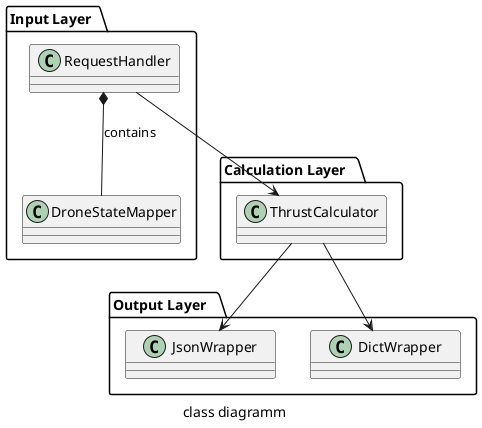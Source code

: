 @startuml
skinparam minClassWidth 150
skinparam min 300
package "Input Layer  " {
    class RequestHandler
    class DroneStateMapper

    RequestHandler *-- DroneStateMapper : contains
}

package "Calculation Layer   " {
    class ThrustCalculator
}

package "Output Layer   " {
    class JsonWrapper
    class DictWrapper
}

RequestHandler --> ThrustCalculator
ThrustCalculator --> JsonWrapper
ThrustCalculator --> DictWrapper
caption class diagramm
@enduml